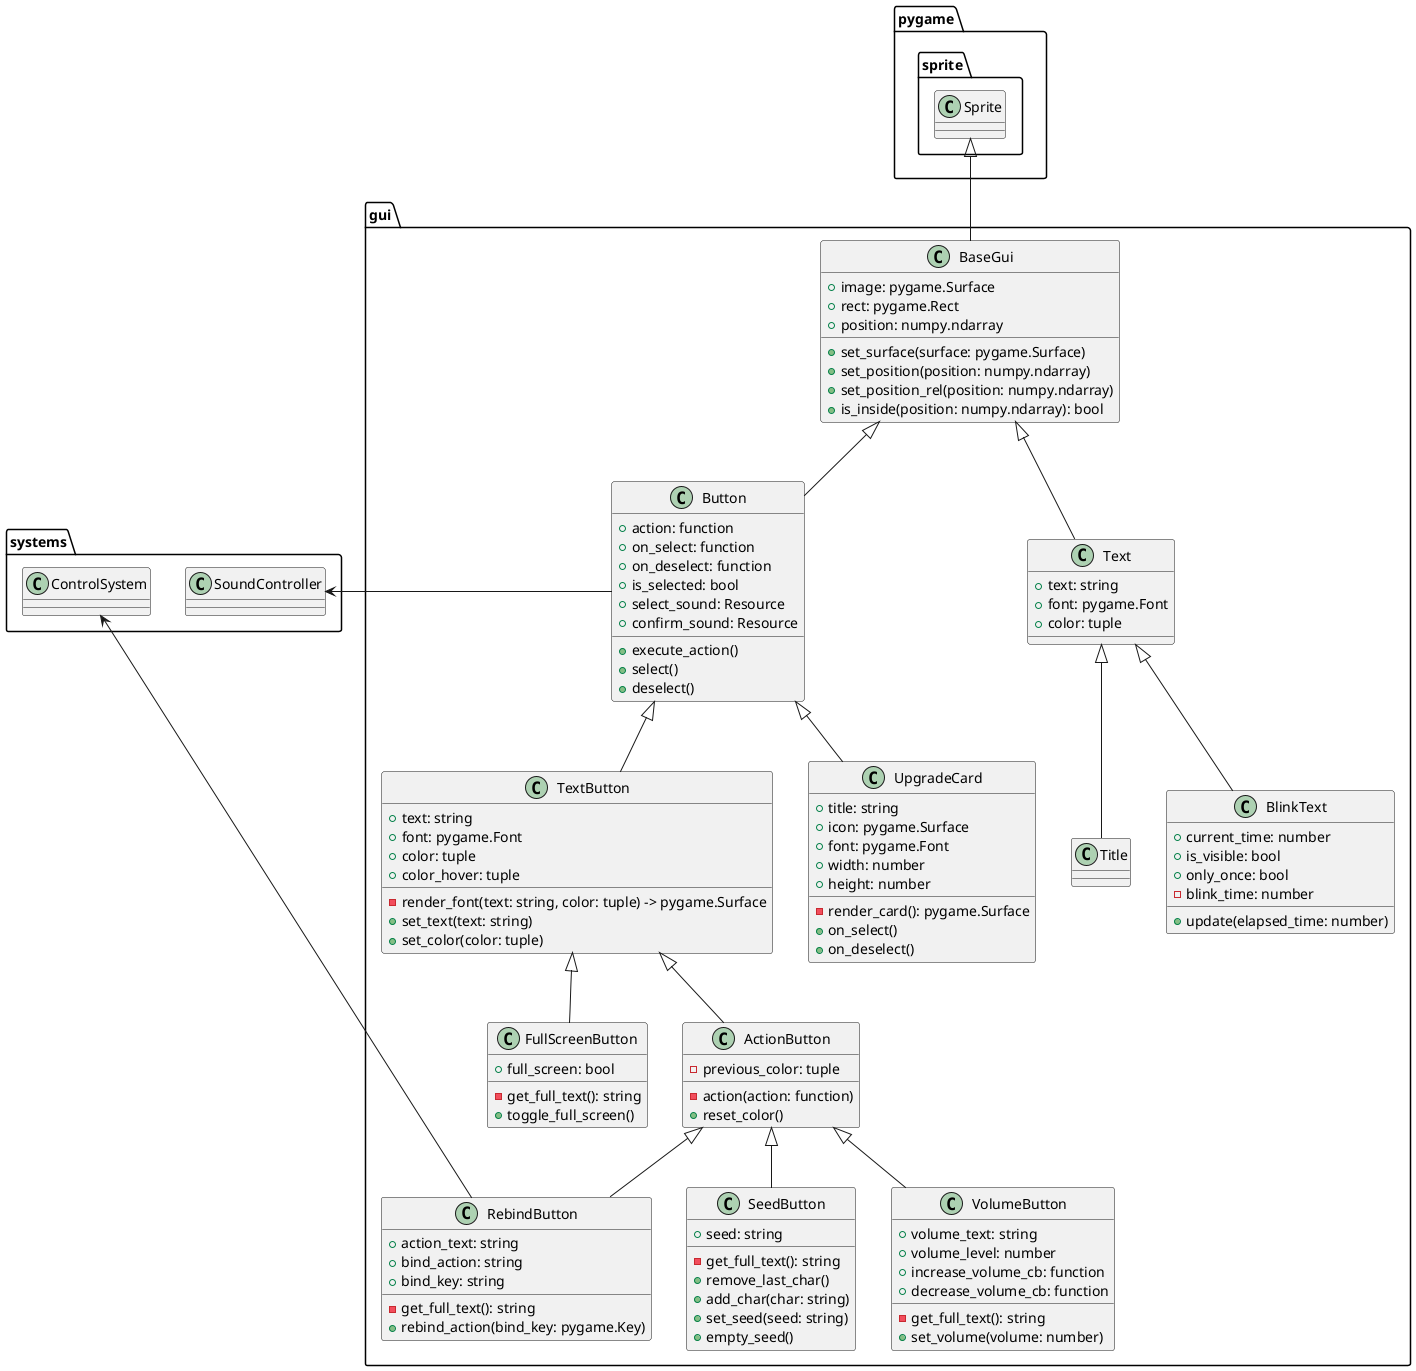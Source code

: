 @startuml gui

class gui.BaseGui extends pygame.sprite.Sprite {
	+ image: pygame.Surface
	+ rect: pygame.Rect
	+ position: numpy.ndarray

	+ set_surface(surface: pygame.Surface)
	+ set_position(position: numpy.ndarray)
	+ set_position_rel(position: numpy.ndarray)
	+ is_inside(position: numpy.ndarray): bool
}

class gui.Button extends gui.BaseGui {
	+ action: function
	+ on_select: function
	+ on_deselect: function
	+ is_selected: bool
	+ select_sound: Resource
	+ confirm_sound: Resource

	+ execute_action()
	+ select()
	+ deselect()
}

class gui.TextButton extends gui.Button {
	+ text: string
	+ font: pygame.Font
	+ color: tuple
	+ color_hover: tuple

	- render_font(text: string, color: tuple) -> pygame.Surface
	+ set_text(text: string)
	+ set_color(color: tuple)
}

class gui.Text extends gui.BaseGui {
	+ text: string
	+ font: pygame.Font
	+ color: tuple
}

class gui.Title extends gui.Text

class gui.BlinkText extends gui.Text {
	+ current_time: number
	+ is_visible: bool
	+ only_once: bool
	- blink_time: number

	+ update(elapsed_time: number)
}

class gui.FullScreenButton extends gui.TextButton {
	+ full_screen: bool

	- get_full_text(): string
	+ toggle_full_screen()
}

class gui.ActionButton extends gui.TextButton {
	- previous_color: tuple

	- action(action: function)
	+ reset_color()
}

class gui.RebindButton extends gui.ActionButton {
	+ action_text: string
	+ bind_action: string
	+ bind_key: string

	- get_full_text(): string
	+ rebind_action(bind_key: pygame.Key)
}

class gui.SeedButton extends gui.ActionButton {
	+ seed: string

	- get_full_text(): string
	+ remove_last_char()
	+ add_char(char: string)
	+ set_seed(seed: string)
	+ empty_seed()
}

class gui.VolumeButton extends gui.ActionButton {
	+ volume_text: string
	+ volume_level: number
	+ increase_volume_cb: function
	+ decrease_volume_cb: function

	- get_full_text(): string
	+ set_volume(volume: number)
}

class gui.UpgradeCard extends gui.Button {
	+ title: string
	+ icon: pygame.Surface
	+ font: pygame.Font
	+ width: number
	+ height: number

	- render_card(): pygame.Surface
	+ on_select()
	+ on_deselect()
}

gui.Button -left-> systems.SoundController
gui.RebindButton -left-> systems.ControlSystem


@enduml
